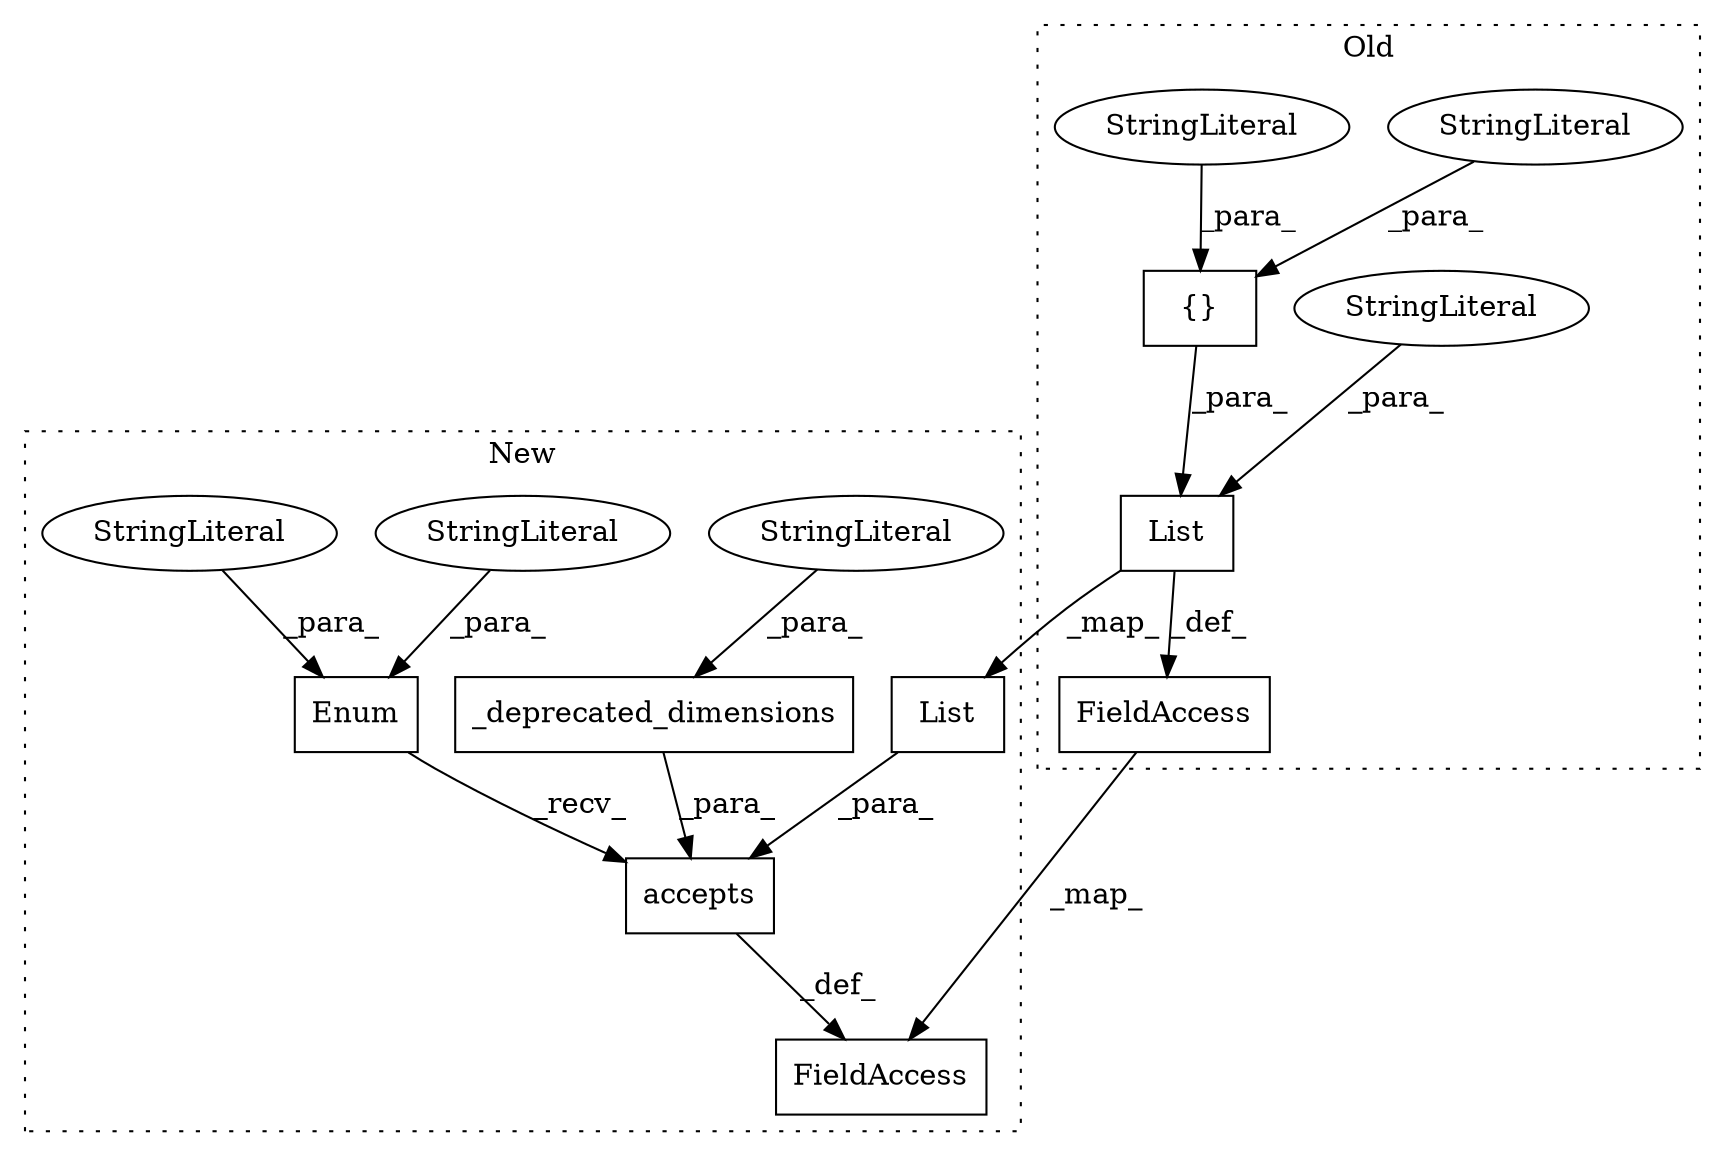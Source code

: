 digraph G {
subgraph cluster0 {
1 [label="{}" a="4" s="3587,3604" l="1,1" shape="box"];
6 [label="List" a="32" s="3554,3879" l="5,1" shape="box"];
7 [label="StringLiteral" a="45" s="3606" l="273" shape="ellipse"];
9 [label="StringLiteral" a="45" s="3588" l="7" shape="ellipse"];
10 [label="StringLiteral" a="45" s="3596" l="8" shape="ellipse"];
14 [label="FieldAccess" a="22" s="3543" l="10" shape="box"];
label = "Old";
style="dotted";
}
subgraph cluster1 {
2 [label="_deprecated_dimensions" a="32" s="4602,4640" l="23,1" shape="box"];
3 [label="accepts" a="32" s="4572,4641" l="8,1" shape="box"];
4 [label="Enum" a="32" s="4274,4570" l="5,1" shape="box"];
5 [label="List" a="32" s="4580,4600" l="5,1" shape="box"];
8 [label="StringLiteral" a="45" s="4625" l="15" shape="ellipse"];
11 [label="StringLiteral" a="45" s="4290" l="6" shape="ellipse"];
12 [label="StringLiteral" a="45" s="4297" l="273" shape="ellipse"];
13 [label="FieldAccess" a="22" s="4263" l="10" shape="box"];
label = "New";
style="dotted";
}
1 -> 6 [label="_para_"];
2 -> 3 [label="_para_"];
3 -> 13 [label="_def_"];
4 -> 3 [label="_recv_"];
5 -> 3 [label="_para_"];
6 -> 5 [label="_map_"];
6 -> 14 [label="_def_"];
7 -> 6 [label="_para_"];
8 -> 2 [label="_para_"];
9 -> 1 [label="_para_"];
10 -> 1 [label="_para_"];
11 -> 4 [label="_para_"];
12 -> 4 [label="_para_"];
14 -> 13 [label="_map_"];
}